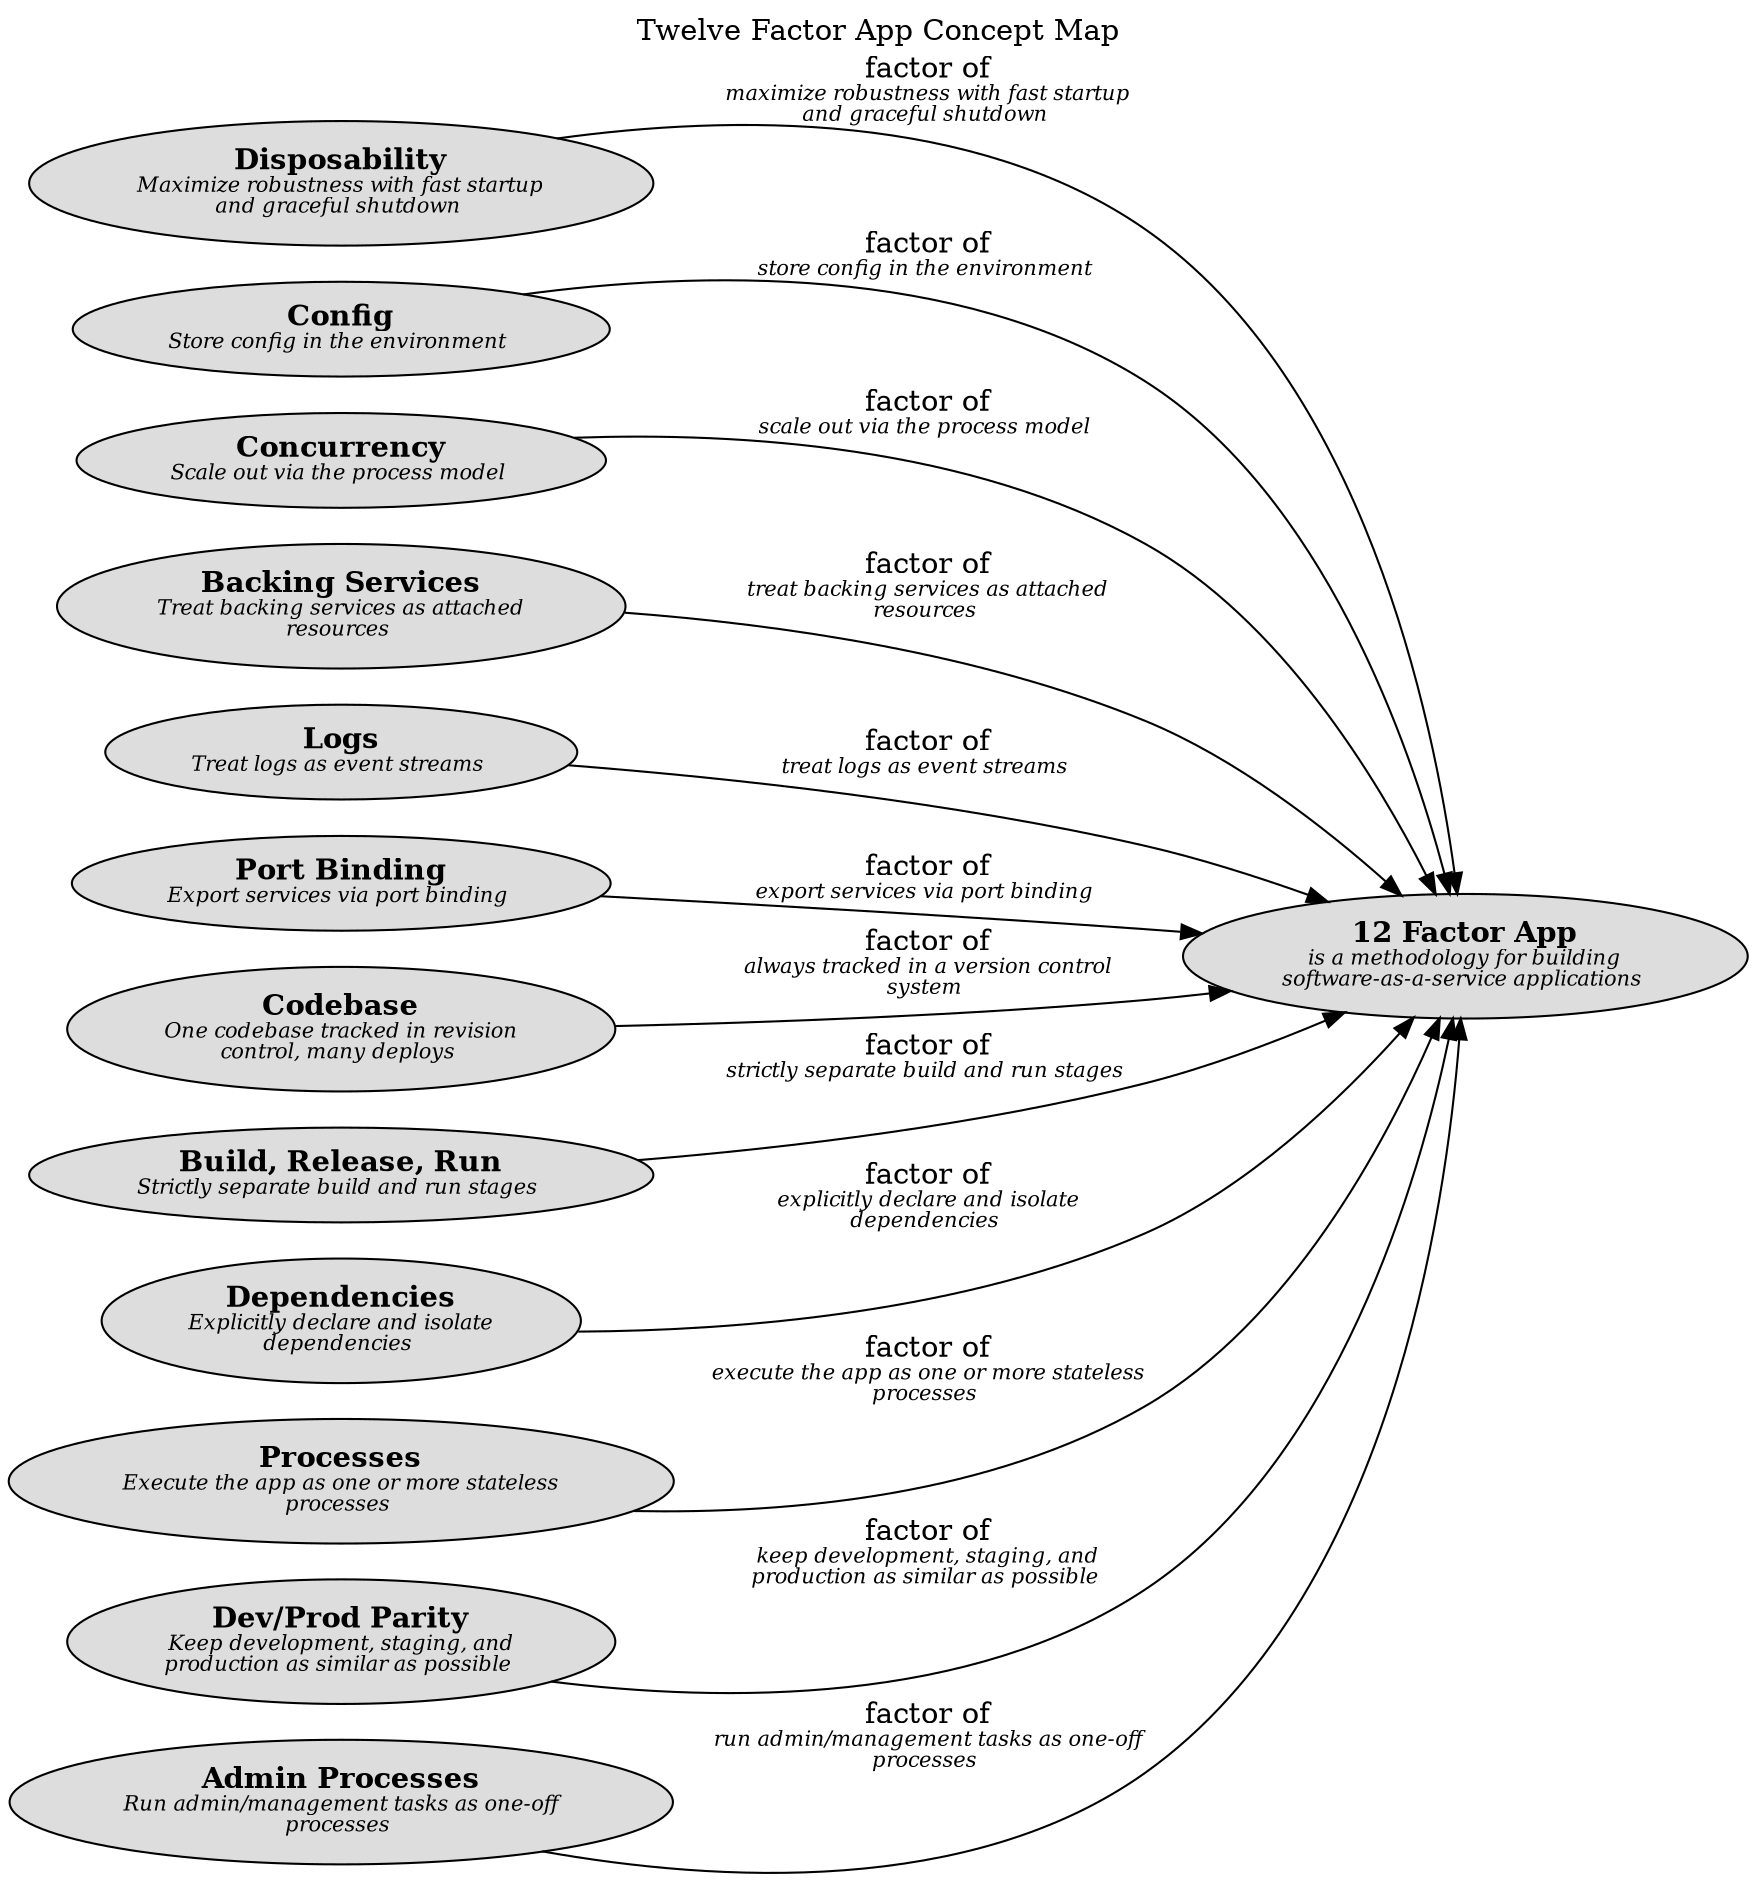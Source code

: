 digraph "Twelve Factor App Concept Map" {
  labelloc= "t"
  label="Twelve Factor App Concept Map"
  rankdir="LR"

  layout=dot
software_development_twelve_factor_app__disposability [shape=ellipse style=filled fillcolor="#dddddd" label=<<B>Disposability</B><BR/><FONT POINT-SIZE="10"><I>Maximize robustness with fast startup<BR/>and graceful shutdown </I></FONT>>]
software_development_twelve_factor_app__config [shape=ellipse style=filled fillcolor="#dddddd" label=<<B>Config</B><BR/><FONT POINT-SIZE="10"><I>Store config in the environment </I></FONT>>]
software_development_twelve_factor_app__twelve_factor_app [shape=ellipse style=filled fillcolor="#dddddd" label=<<B>12 Factor App</B><BR/><FONT POINT-SIZE="10"><I>is a methodology for building<BR/>software-as-a-service applications </I></FONT>>]
software_development_twelve_factor_app__concurrency [shape=ellipse style=filled fillcolor="#dddddd" label=<<B>Concurrency</B><BR/><FONT POINT-SIZE="10"><I>Scale out via the process model </I></FONT>>]
software_development_twelve_factor_app__backing_services [shape=ellipse style=filled fillcolor="#dddddd" label=<<B>Backing Services</B><BR/><FONT POINT-SIZE="10"><I>Treat backing services as attached<BR/>resources </I></FONT>>]
software_development_twelve_factor_app__logs [shape=ellipse style=filled fillcolor="#dddddd" label=<<B>Logs</B><BR/><FONT POINT-SIZE="10"><I>Treat logs as event streams </I></FONT>>]
software_development_twelve_factor_app__port_binding [shape=ellipse style=filled fillcolor="#dddddd" label=<<B>Port Binding</B><BR/><FONT POINT-SIZE="10"><I>Export services via port binding </I></FONT>>]
software_development_twelve_factor_app__codebase [shape=ellipse style=filled fillcolor="#dddddd" label=<<B>Codebase</B><BR/><FONT POINT-SIZE="10"><I>One codebase tracked in revision<BR/>control, many deploys </I></FONT>>]
software_development_twelve_factor_app__build_release_run [shape=ellipse style=filled fillcolor="#dddddd" label=<<B>Build, Release, Run</B><BR/><FONT POINT-SIZE="10"><I>Strictly separate build and run stages </I></FONT>>]
software_development_twelve_factor_app__dependencies [shape=ellipse style=filled fillcolor="#dddddd" label=<<B>Dependencies</B><BR/><FONT POINT-SIZE="10"><I>Explicitly declare and isolate<BR/>dependencies </I></FONT>>]
software_development_twelve_factor_app__processes [shape=ellipse style=filled fillcolor="#dddddd" label=<<B>Processes</B><BR/><FONT POINT-SIZE="10"><I>Execute the app as one or more stateless<BR/>processes </I></FONT>>]
software_development_twelve_factor_app__dev_prod_parity [shape=ellipse style=filled fillcolor="#dddddd" label=<<B>Dev/Prod Parity</B><BR/><FONT POINT-SIZE="10"><I>Keep development, staging, and<BR/>production as similar as possible </I></FONT>>]
software_development_twelve_factor_app__admin_processes [shape=ellipse style=filled fillcolor="#dddddd" label=<<B>Admin Processes</B><BR/><FONT POINT-SIZE="10"><I>Run admin/management tasks as one-off<BR/>processes </I></FONT>>]
 
software_development_twelve_factor_app__concurrency -> software_development_twelve_factor_app__twelve_factor_app [label=<factor of<BR/><FONT POINT-SIZE="10"><I>scale out via the process model </I></FONT>>]
software_development_twelve_factor_app__processes -> software_development_twelve_factor_app__twelve_factor_app [label=<factor of<BR/><FONT POINT-SIZE="10"><I>execute the app as one or more stateless<BR/>processes </I></FONT>>]
software_development_twelve_factor_app__config -> software_development_twelve_factor_app__twelve_factor_app [label=<factor of<BR/><FONT POINT-SIZE="10"><I>store config in the environment </I></FONT>>]
software_development_twelve_factor_app__backing_services -> software_development_twelve_factor_app__twelve_factor_app [label=<factor of<BR/><FONT POINT-SIZE="10"><I>treat backing services as attached<BR/>resources </I></FONT>>]
software_development_twelve_factor_app__disposability -> software_development_twelve_factor_app__twelve_factor_app [label=<factor of<BR/><FONT POINT-SIZE="10"><I>maximize robustness with fast startup<BR/>and graceful shutdown </I></FONT>>]
software_development_twelve_factor_app__dev_prod_parity -> software_development_twelve_factor_app__twelve_factor_app [label=<factor of<BR/><FONT POINT-SIZE="10"><I>keep development, staging, and<BR/>production as similar as possible </I></FONT>>]
software_development_twelve_factor_app__logs -> software_development_twelve_factor_app__twelve_factor_app [label=<factor of<BR/><FONT POINT-SIZE="10"><I>treat logs as event streams </I></FONT>>]
software_development_twelve_factor_app__admin_processes -> software_development_twelve_factor_app__twelve_factor_app [label=<factor of<BR/><FONT POINT-SIZE="10"><I>run admin/management tasks as one-off<BR/>processes </I></FONT>>]
software_development_twelve_factor_app__codebase -> software_development_twelve_factor_app__twelve_factor_app [label=<factor of<BR/><FONT POINT-SIZE="10"><I>always tracked in a version control<BR/>system </I></FONT>>]
software_development_twelve_factor_app__dependencies -> software_development_twelve_factor_app__twelve_factor_app [label=<factor of<BR/><FONT POINT-SIZE="10"><I>explicitly declare and isolate<BR/>dependencies </I></FONT>>]
software_development_twelve_factor_app__build_release_run -> software_development_twelve_factor_app__twelve_factor_app [label=<factor of<BR/><FONT POINT-SIZE="10"><I>strictly separate build and run stages </I></FONT>>]
software_development_twelve_factor_app__port_binding -> software_development_twelve_factor_app__twelve_factor_app [label=<factor of<BR/><FONT POINT-SIZE="10"><I>export services via port binding </I></FONT>>]
 
}

// (generated by Overarch with template views/view.dot.cmb)
